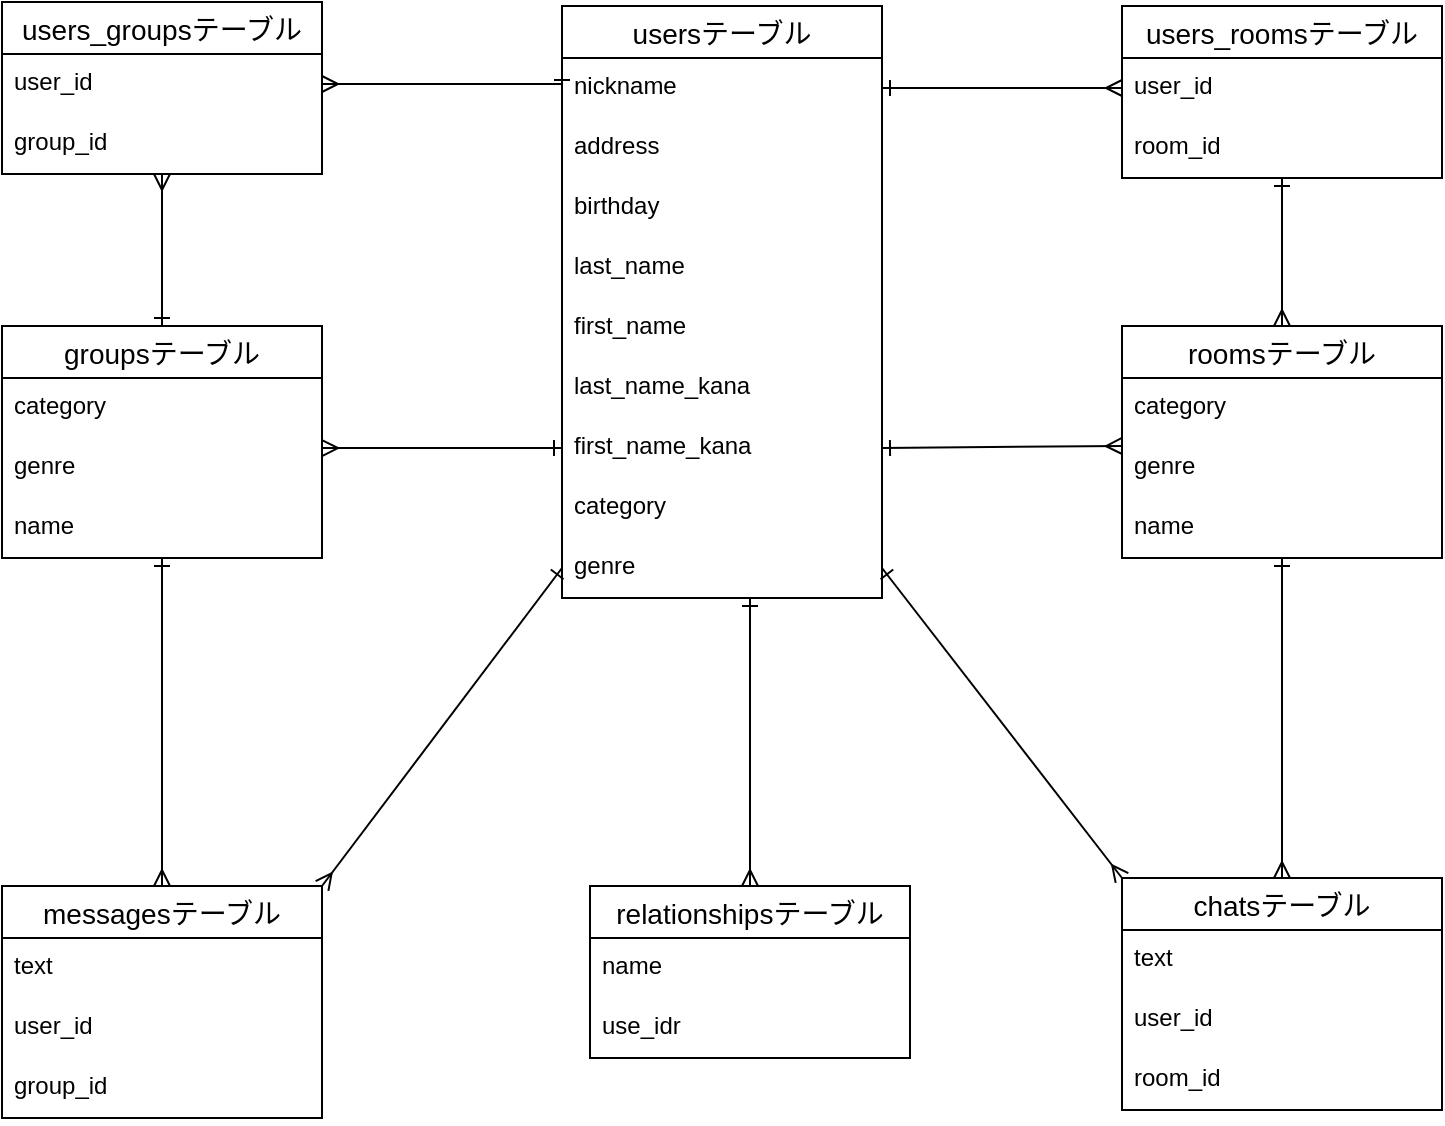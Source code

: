 <mxfile version="13.6.5">
    <diagram id="9KIjpPUinPA-i9aHkoCl" name="ページ1">
        <mxGraphModel dx="728" dy="680" grid="1" gridSize="10" guides="1" tooltips="1" connect="1" arrows="1" fold="1" page="1" pageScale="1" pageWidth="827" pageHeight="1169" math="0" shadow="0">
            <root>
                <mxCell id="0"/>
                <mxCell id="1" parent="0"/>
                <mxCell id="473" style="edgeStyle=elbowEdgeStyle;rounded=0;orthogonalLoop=1;jettySize=auto;html=1;entryX=0.5;entryY=0;entryDx=0;entryDy=0;startArrow=ERone;startFill=0;endArrow=ERmany;endFill=0;" parent="1" source="423" target="469" edge="1">
                    <mxGeometry relative="1" as="geometry"/>
                </mxCell>
                <mxCell id="462" style="edgeStyle=orthogonalEdgeStyle;rounded=0;orthogonalLoop=1;jettySize=auto;html=1;entryX=0.5;entryY=0;entryDx=0;entryDy=0;startArrow=ERone;startFill=0;endArrow=ERmany;endFill=0;" parent="1" source="453" target="458" edge="1">
                    <mxGeometry relative="1" as="geometry">
                        <Array as="points">
                            <mxPoint x="680" y="520"/>
                        </Array>
                    </mxGeometry>
                </mxCell>
                <mxCell id="467" style="edgeStyle=orthogonalEdgeStyle;rounded=0;orthogonalLoop=1;jettySize=auto;html=1;entryX=0.5;entryY=0;entryDx=0;entryDy=0;startArrow=ERone;startFill=0;endArrow=ERmany;endFill=0;" parent="1" source="458" target="463" edge="1">
                    <mxGeometry relative="1" as="geometry"/>
                </mxCell>
                <mxCell id="469" value="relationshipsテーブル" style="swimlane;fontStyle=0;childLayout=stackLayout;horizontal=1;startSize=26;horizontalStack=0;resizeParent=1;resizeParentMax=0;resizeLast=0;collapsible=1;marginBottom=0;align=center;fontSize=14;" parent="1" vertex="1">
                    <mxGeometry x="334" y="800" width="160" height="86" as="geometry"/>
                </mxCell>
                <mxCell id="470" value="name" style="text;strokeColor=none;fillColor=none;spacingLeft=4;spacingRight=4;overflow=hidden;rotatable=0;points=[[0,0.5],[1,0.5]];portConstraint=eastwest;fontSize=12;" parent="469" vertex="1">
                    <mxGeometry y="26" width="160" height="30" as="geometry"/>
                </mxCell>
                <mxCell id="471" value="use_idr" style="text;strokeColor=none;fillColor=none;spacingLeft=4;spacingRight=4;overflow=hidden;rotatable=0;points=[[0,0.5],[1,0.5]];portConstraint=eastwest;fontSize=12;" parent="469" vertex="1">
                    <mxGeometry y="56" width="160" height="30" as="geometry"/>
                </mxCell>
                <mxCell id="463" value="chatsテーブル" style="swimlane;fontStyle=0;childLayout=stackLayout;horizontal=1;startSize=26;horizontalStack=0;resizeParent=1;resizeParentMax=0;resizeLast=0;collapsible=1;marginBottom=0;align=center;fontSize=14;" parent="1" vertex="1">
                    <mxGeometry x="600" y="796" width="160" height="116" as="geometry"/>
                </mxCell>
                <mxCell id="464" value="text" style="text;strokeColor=none;fillColor=none;spacingLeft=4;spacingRight=4;overflow=hidden;rotatable=0;points=[[0,0.5],[1,0.5]];portConstraint=eastwest;fontSize=12;" parent="463" vertex="1">
                    <mxGeometry y="26" width="160" height="30" as="geometry"/>
                </mxCell>
                <mxCell id="465" value="user_id" style="text;strokeColor=none;fillColor=none;spacingLeft=4;spacingRight=4;overflow=hidden;rotatable=0;points=[[0,0.5],[1,0.5]];portConstraint=eastwest;fontSize=12;" parent="463" vertex="1">
                    <mxGeometry y="56" width="160" height="30" as="geometry"/>
                </mxCell>
                <mxCell id="466" value="room_id" style="text;strokeColor=none;fillColor=none;spacingLeft=4;spacingRight=4;overflow=hidden;rotatable=0;points=[[0,0.5],[1,0.5]];portConstraint=eastwest;fontSize=12;" parent="463" vertex="1">
                    <mxGeometry y="86" width="160" height="30" as="geometry"/>
                </mxCell>
                <mxCell id="446" value="messagesテーブル" style="swimlane;fontStyle=0;childLayout=stackLayout;horizontal=1;startSize=26;horizontalStack=0;resizeParent=1;resizeParentMax=0;resizeLast=0;collapsible=1;marginBottom=0;align=center;fontSize=14;" parent="1" vertex="1">
                    <mxGeometry x="40" y="800" width="160" height="116" as="geometry"/>
                </mxCell>
                <mxCell id="447" value="text" style="text;strokeColor=none;fillColor=none;spacingLeft=4;spacingRight=4;overflow=hidden;rotatable=0;points=[[0,0.5],[1,0.5]];portConstraint=eastwest;fontSize=12;" parent="446" vertex="1">
                    <mxGeometry y="26" width="160" height="30" as="geometry"/>
                </mxCell>
                <mxCell id="448" value="user_id" style="text;strokeColor=none;fillColor=none;spacingLeft=4;spacingRight=4;overflow=hidden;rotatable=0;points=[[0,0.5],[1,0.5]];portConstraint=eastwest;fontSize=12;" parent="446" vertex="1">
                    <mxGeometry y="56" width="160" height="30" as="geometry"/>
                </mxCell>
                <mxCell id="449" value="group_id" style="text;strokeColor=none;fillColor=none;spacingLeft=4;spacingRight=4;overflow=hidden;rotatable=0;points=[[0,0.5],[1,0.5]];portConstraint=eastwest;fontSize=12;" parent="446" vertex="1">
                    <mxGeometry y="86" width="160" height="30" as="geometry"/>
                </mxCell>
                <mxCell id="453" value="users_roomsテーブル" style="swimlane;fontStyle=0;childLayout=stackLayout;horizontal=1;startSize=26;horizontalStack=0;resizeParent=1;resizeParentMax=0;resizeLast=0;collapsible=1;marginBottom=0;align=center;fontSize=14;" parent="1" vertex="1">
                    <mxGeometry x="600" y="360" width="160" height="86" as="geometry"/>
                </mxCell>
                <mxCell id="454" value="user_id" style="text;strokeColor=none;fillColor=none;spacingLeft=4;spacingRight=4;overflow=hidden;rotatable=0;points=[[0,0.5],[1,0.5]];portConstraint=eastwest;fontSize=12;" parent="453" vertex="1">
                    <mxGeometry y="26" width="160" height="30" as="geometry"/>
                </mxCell>
                <mxCell id="455" value="room_id" style="text;strokeColor=none;fillColor=none;spacingLeft=4;spacingRight=4;overflow=hidden;rotatable=0;points=[[0,0.5],[1,0.5]];portConstraint=eastwest;fontSize=12;" parent="453" vertex="1">
                    <mxGeometry y="56" width="160" height="30" as="geometry"/>
                </mxCell>
                <mxCell id="423" value="usersテーブル" style="swimlane;fontStyle=0;childLayout=stackLayout;horizontal=1;startSize=26;horizontalStack=0;resizeParent=1;resizeParentMax=0;resizeLast=0;collapsible=1;marginBottom=0;align=center;fontSize=14;" parent="1" vertex="1">
                    <mxGeometry x="320" y="360" width="160" height="296" as="geometry"/>
                </mxCell>
                <mxCell id="424" value="nickname" style="text;strokeColor=none;fillColor=none;spacingLeft=4;spacingRight=4;overflow=hidden;rotatable=0;points=[[0,0.5],[1,0.5]];portConstraint=eastwest;fontSize=12;" parent="423" vertex="1">
                    <mxGeometry y="26" width="160" height="30" as="geometry"/>
                </mxCell>
                <mxCell id="425" value="address" style="text;strokeColor=none;fillColor=none;spacingLeft=4;spacingRight=4;overflow=hidden;rotatable=0;points=[[0,0.5],[1,0.5]];portConstraint=eastwest;fontSize=12;" parent="423" vertex="1">
                    <mxGeometry y="56" width="160" height="30" as="geometry"/>
                </mxCell>
                <mxCell id="427" value="birthday" style="text;strokeColor=none;fillColor=none;spacingLeft=4;spacingRight=4;overflow=hidden;rotatable=0;points=[[0,0.5],[1,0.5]];portConstraint=eastwest;fontSize=12;" parent="423" vertex="1">
                    <mxGeometry y="86" width="160" height="30" as="geometry"/>
                </mxCell>
                <mxCell id="428" value="last_name" style="text;strokeColor=none;fillColor=none;spacingLeft=4;spacingRight=4;overflow=hidden;rotatable=0;points=[[0,0.5],[1,0.5]];portConstraint=eastwest;fontSize=12;" parent="423" vertex="1">
                    <mxGeometry y="116" width="160" height="30" as="geometry"/>
                </mxCell>
                <mxCell id="426" value="first_name" style="text;strokeColor=none;fillColor=none;spacingLeft=4;spacingRight=4;overflow=hidden;rotatable=0;points=[[0,0.5],[1,0.5]];portConstraint=eastwest;fontSize=12;" parent="423" vertex="1">
                    <mxGeometry y="146" width="160" height="30" as="geometry"/>
                </mxCell>
                <mxCell id="430" value="last_name_kana" style="text;strokeColor=none;fillColor=none;spacingLeft=4;spacingRight=4;overflow=hidden;rotatable=0;points=[[0,0.5],[1,0.5]];portConstraint=eastwest;fontSize=12;" parent="423" vertex="1">
                    <mxGeometry y="176" width="160" height="30" as="geometry"/>
                </mxCell>
                <mxCell id="431" value="first_name_kana" style="text;strokeColor=none;fillColor=none;spacingLeft=4;spacingRight=4;overflow=hidden;rotatable=0;points=[[0,0.5],[1,0.5]];portConstraint=eastwest;fontSize=12;" parent="423" vertex="1">
                    <mxGeometry y="206" width="160" height="30" as="geometry"/>
                </mxCell>
                <mxCell id="432" value="category" style="text;strokeColor=none;fillColor=none;spacingLeft=4;spacingRight=4;overflow=hidden;rotatable=0;points=[[0,0.5],[1,0.5]];portConstraint=eastwest;fontSize=12;" parent="423" vertex="1">
                    <mxGeometry y="236" width="160" height="30" as="geometry"/>
                </mxCell>
                <mxCell id="434" value="genre" style="text;strokeColor=none;fillColor=none;spacingLeft=4;spacingRight=4;overflow=hidden;rotatable=0;points=[[0,0.5],[1,0.5]];portConstraint=eastwest;fontSize=12;" parent="423" vertex="1">
                    <mxGeometry y="266" width="160" height="30" as="geometry"/>
                </mxCell>
                <mxCell id="474" style="edgeStyle=orthogonalEdgeStyle;rounded=0;orthogonalLoop=1;jettySize=auto;html=1;exitX=0.5;exitY=0;exitDx=0;exitDy=0;startArrow=ERmany;startFill=0;endArrow=ERone;endFill=0;" parent="1" source="446" target="441" edge="1">
                    <mxGeometry relative="1" as="geometry">
                        <mxPoint x="120" y="320" as="targetPoint"/>
                        <mxPoint x="120" y="800" as="sourcePoint"/>
                    </mxGeometry>
                </mxCell>
                <mxCell id="483" style="edgeStyle=none;rounded=0;orthogonalLoop=1;jettySize=auto;html=1;entryX=0.5;entryY=0;entryDx=0;entryDy=0;startArrow=ERmany;startFill=0;endArrow=ERone;endFill=0;" parent="1" source="435" target="441" edge="1">
                    <mxGeometry relative="1" as="geometry"/>
                </mxCell>
                <mxCell id="435" value="users_groupsテーブル" style="swimlane;fontStyle=0;childLayout=stackLayout;horizontal=1;startSize=26;horizontalStack=0;resizeParent=1;resizeParentMax=0;resizeLast=0;collapsible=1;marginBottom=0;align=center;fontSize=14;" parent="1" vertex="1">
                    <mxGeometry x="40" y="358" width="160" height="86" as="geometry"/>
                </mxCell>
                <mxCell id="436" value="user_id" style="text;strokeColor=none;fillColor=none;spacingLeft=4;spacingRight=4;overflow=hidden;rotatable=0;points=[[0,0.5],[1,0.5]];portConstraint=eastwest;fontSize=12;" parent="435" vertex="1">
                    <mxGeometry y="26" width="160" height="30" as="geometry"/>
                </mxCell>
                <mxCell id="437" value="group_id" style="text;strokeColor=none;fillColor=none;spacingLeft=4;spacingRight=4;overflow=hidden;rotatable=0;points=[[0,0.5],[1,0.5]];portConstraint=eastwest;fontSize=12;" parent="435" vertex="1">
                    <mxGeometry y="56" width="160" height="30" as="geometry"/>
                </mxCell>
                <mxCell id="479" style="edgeStyle=orthogonalEdgeStyle;rounded=0;orthogonalLoop=1;jettySize=auto;html=1;exitX=0;exitY=0.5;exitDx=0;exitDy=0;startArrow=ERone;startFill=0;endArrow=ERmany;endFill=0;" parent="1" source="424" edge="1">
                    <mxGeometry relative="1" as="geometry">
                        <mxPoint x="200" y="399" as="targetPoint"/>
                        <Array as="points">
                            <mxPoint x="320" y="399"/>
                        </Array>
                    </mxGeometry>
                </mxCell>
                <mxCell id="480" style="edgeStyle=orthogonalEdgeStyle;rounded=0;orthogonalLoop=1;jettySize=auto;html=1;exitX=1;exitY=0.5;exitDx=0;exitDy=0;entryX=0;entryY=0.5;entryDx=0;entryDy=0;startArrow=ERone;startFill=0;endArrow=ERmany;endFill=0;" parent="1" source="424" target="454" edge="1">
                    <mxGeometry relative="1" as="geometry"/>
                </mxCell>
                <mxCell id="482" style="rounded=0;orthogonalLoop=1;jettySize=auto;elbow=vertical;html=1;exitX=0;exitY=0.5;exitDx=0;exitDy=0;startArrow=ERone;startFill=0;endArrow=ERmany;endFill=0;entryX=1;entryY=0;entryDx=0;entryDy=0;" parent="1" source="434" target="446" edge="1">
                    <mxGeometry relative="1" as="geometry">
                        <mxPoint x="210" y="840" as="targetPoint"/>
                    </mxGeometry>
                </mxCell>
                <mxCell id="441" value="groupsテーブル" style="swimlane;fontStyle=0;childLayout=stackLayout;horizontal=1;startSize=26;horizontalStack=0;resizeParent=1;resizeParentMax=0;resizeLast=0;collapsible=1;marginBottom=0;align=center;fontSize=14;" parent="1" vertex="1">
                    <mxGeometry x="40" y="520" width="160" height="116" as="geometry"/>
                </mxCell>
                <mxCell id="442" value="category" style="text;strokeColor=none;fillColor=none;spacingLeft=4;spacingRight=4;overflow=hidden;rotatable=0;points=[[0,0.5],[1,0.5]];portConstraint=eastwest;fontSize=12;" parent="441" vertex="1">
                    <mxGeometry y="26" width="160" height="30" as="geometry"/>
                </mxCell>
                <mxCell id="443" value="genre" style="text;strokeColor=none;fillColor=none;spacingLeft=4;spacingRight=4;overflow=hidden;rotatable=0;points=[[0,0.5],[1,0.5]];portConstraint=eastwest;fontSize=12;" parent="441" vertex="1">
                    <mxGeometry y="56" width="160" height="30" as="geometry"/>
                </mxCell>
                <mxCell id="444" value="name" style="text;strokeColor=none;fillColor=none;spacingLeft=4;spacingRight=4;overflow=hidden;rotatable=0;points=[[0,0.5],[1,0.5]];portConstraint=eastwest;fontSize=12;" parent="441" vertex="1">
                    <mxGeometry y="86" width="160" height="30" as="geometry"/>
                </mxCell>
                <mxCell id="458" value="roomsテーブル" style="swimlane;fontStyle=0;childLayout=stackLayout;horizontal=1;startSize=26;horizontalStack=0;resizeParent=1;resizeParentMax=0;resizeLast=0;collapsible=1;marginBottom=0;align=center;fontSize=14;" parent="1" vertex="1">
                    <mxGeometry x="600" y="520" width="160" height="116" as="geometry"/>
                </mxCell>
                <mxCell id="459" value="category" style="text;strokeColor=none;fillColor=none;spacingLeft=4;spacingRight=4;overflow=hidden;rotatable=0;points=[[0,0.5],[1,0.5]];portConstraint=eastwest;fontSize=12;" parent="458" vertex="1">
                    <mxGeometry y="26" width="160" height="30" as="geometry"/>
                </mxCell>
                <mxCell id="460" value="genre" style="text;strokeColor=none;fillColor=none;spacingLeft=4;spacingRight=4;overflow=hidden;rotatable=0;points=[[0,0.5],[1,0.5]];portConstraint=eastwest;fontSize=12;" parent="458" vertex="1">
                    <mxGeometry y="56" width="160" height="30" as="geometry"/>
                </mxCell>
                <mxCell id="461" value="name" style="text;strokeColor=none;fillColor=none;spacingLeft=4;spacingRight=4;overflow=hidden;rotatable=0;points=[[0,0.5],[1,0.5]];portConstraint=eastwest;fontSize=12;" parent="458" vertex="1">
                    <mxGeometry y="86" width="160" height="30" as="geometry"/>
                </mxCell>
                <mxCell id="484" style="edgeStyle=none;rounded=0;orthogonalLoop=1;jettySize=auto;html=1;exitX=0;exitY=0.5;exitDx=0;exitDy=0;entryX=1;entryY=0.167;entryDx=0;entryDy=0;entryPerimeter=0;startArrow=ERone;startFill=0;endArrow=ERmany;endFill=0;" parent="1" source="431" target="443" edge="1">
                    <mxGeometry relative="1" as="geometry"/>
                </mxCell>
                <mxCell id="485" style="edgeStyle=none;rounded=0;orthogonalLoop=1;jettySize=auto;html=1;exitX=1;exitY=0.5;exitDx=0;exitDy=0;startArrow=ERone;startFill=0;endArrow=ERmany;endFill=0;entryX=0;entryY=0.133;entryDx=0;entryDy=0;entryPerimeter=0;" parent="1" source="431" target="460" edge="1">
                    <mxGeometry relative="1" as="geometry">
                        <mxPoint x="590" y="581" as="targetPoint"/>
                    </mxGeometry>
                </mxCell>
                <mxCell id="486" style="edgeStyle=none;rounded=0;orthogonalLoop=1;jettySize=auto;html=1;exitX=1;exitY=0.5;exitDx=0;exitDy=0;entryX=0;entryY=0;entryDx=0;entryDy=0;startArrow=ERone;startFill=0;endArrow=ERmany;endFill=0;" parent="1" source="434" target="463" edge="1">
                    <mxGeometry relative="1" as="geometry"/>
                </mxCell>
            </root>
        </mxGraphModel>
    </diagram>
</mxfile>